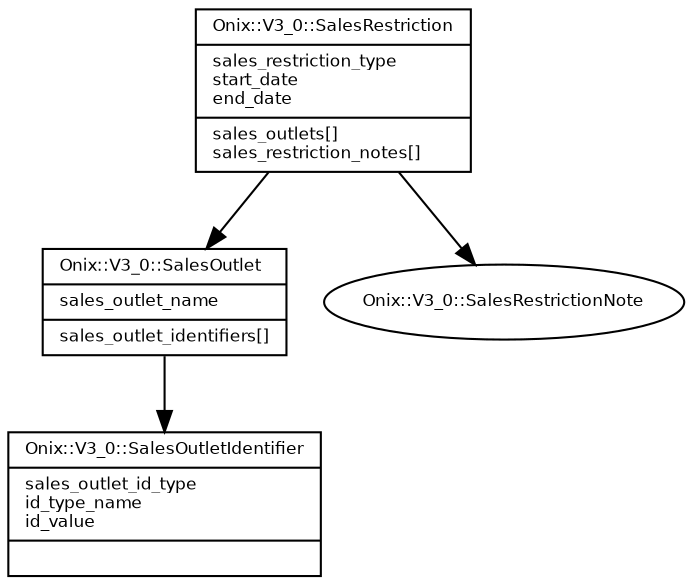 digraph G {
  fontname = "Bitstream Vera Sans"
  fontsize = 8

  node [
    fontname = "Bitstream Vera Sans"
    fontsize = 8
    shape = "record"
  ]

  edge [
    fontname = "Bitstream Vera Sans"
    fontsize = 8
  ]

  SalesRestriction [
    label = "{Onix::V3_0::SalesRestriction\l|sales_restriction_type\lstart_date\lend_date\l|sales_outlets[]\lsales_restriction_notes[]\l}"
  ]

  SalesRestriction -> SalesOutlet [arrowhead=normal]
  SalesRestriction -> SalesRestrictionNote [arrowhead=normal]

  SalesOutlet [
    label = "{Onix::V3_0::SalesOutlet\l|sales_outlet_name\l|sales_outlet_identifiers[]\l}"
  ]

  SalesOutlet -> SalesOutletIdentifier [arrowhead=normal]

  SalesOutletIdentifier [
    label = "{Onix::V3_0::SalesOutletIdentifier\l|sales_outlet_id_type\lid_type_name\lid_value\l|\l}"
  ]




  SalesRestrictionNote [
    label = "Onix::V3_0::SalesRestrictionNote", shape = oval
  ]




}
